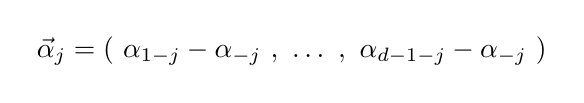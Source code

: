 \begin{tikzpicture}
	\begin{pgfonlayer}{nodelayer}
		\node [style=none] (0) at (0, 0) {$\vec{\alpha}_j = \left( \ \alpha_{1-j} - \alpha_{-j} \ , \ \ldots \ , \ \alpha_{d-1-j} - \alpha_{-j} \ \right)$};
	\end{pgfonlayer}
\end{tikzpicture}
